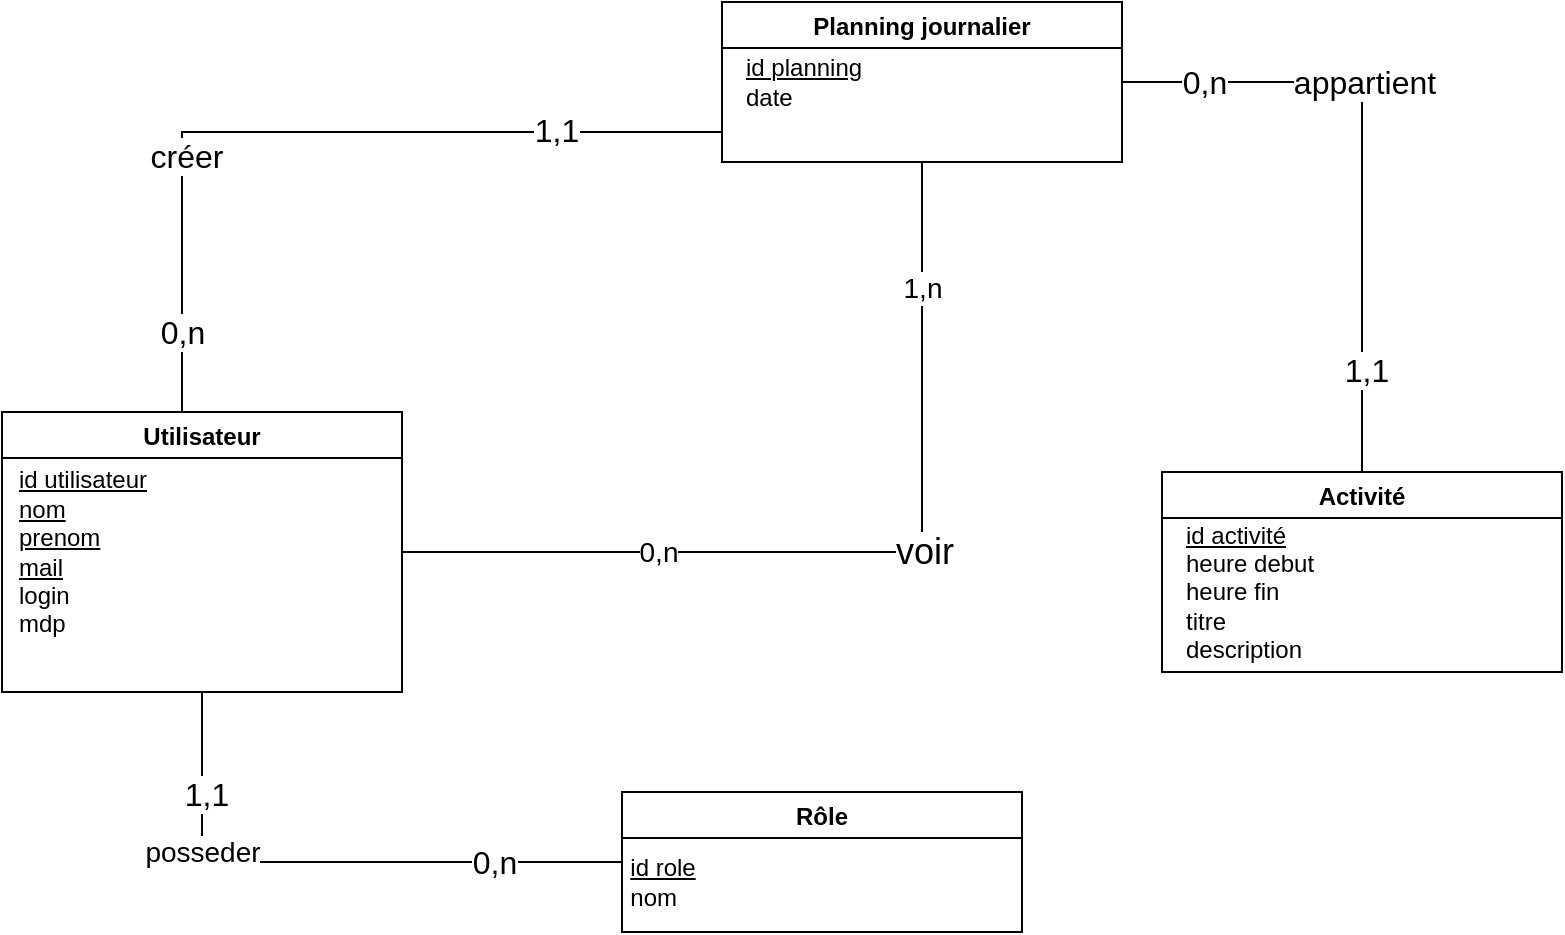<mxfile version="14.7.9" type="github"><diagram id="pjqXgjTGzw9NH5TTg9OR" name="Page-1"><mxGraphModel dx="1422" dy="798" grid="1" gridSize="10" guides="1" tooltips="1" connect="1" arrows="1" fold="1" page="1" pageScale="1" pageWidth="827" pageHeight="1169" math="0" shadow="0"><root><mxCell id="0"/><mxCell id="1" parent="0"/><mxCell id="dQ4abMcTLuTRxOWMhWyC-10" style="edgeStyle=orthogonalEdgeStyle;rounded=0;orthogonalLoop=1;jettySize=auto;html=1;endArrow=none;endFill=0;" edge="1" parent="1" source="dQ4abMcTLuTRxOWMhWyC-4"><mxGeometry relative="1" as="geometry"><mxPoint x="320" y="600" as="sourcePoint"/><mxPoint x="450" y="550" as="targetPoint"/><Array as="points"><mxPoint x="180" y="550"/></Array></mxGeometry></mxCell><mxCell id="dQ4abMcTLuTRxOWMhWyC-19" value="créer" style="edgeLabel;html=1;align=center;verticalAlign=middle;resizable=0;points=[];fontSize=16;" vertex="1" connectable="0" parent="dQ4abMcTLuTRxOWMhWyC-10"><mxGeometry x="-0.374" y="-2" relative="1" as="geometry"><mxPoint as="offset"/></mxGeometry></mxCell><mxCell id="dQ4abMcTLuTRxOWMhWyC-37" value="0,n" style="edgeLabel;html=1;align=center;verticalAlign=middle;resizable=0;points=[];fontSize=16;" vertex="1" connectable="0" parent="dQ4abMcTLuTRxOWMhWyC-10"><mxGeometry x="-0.805" relative="1" as="geometry"><mxPoint as="offset"/></mxGeometry></mxCell><mxCell id="dQ4abMcTLuTRxOWMhWyC-38" value="1,1" style="edgeLabel;html=1;align=center;verticalAlign=middle;resizable=0;points=[];fontSize=16;" vertex="1" connectable="0" parent="dQ4abMcTLuTRxOWMhWyC-10"><mxGeometry x="0.595" y="1" relative="1" as="geometry"><mxPoint as="offset"/></mxGeometry></mxCell><mxCell id="dQ4abMcTLuTRxOWMhWyC-18" style="edgeStyle=orthogonalEdgeStyle;rounded=0;orthogonalLoop=1;jettySize=auto;html=1;exitX=0.5;exitY=1;exitDx=0;exitDy=0;entryX=0;entryY=0.5;entryDx=0;entryDy=0;endArrow=none;endFill=0;" edge="1" parent="1" source="dQ4abMcTLuTRxOWMhWyC-4" target="dQ4abMcTLuTRxOWMhWyC-16"><mxGeometry relative="1" as="geometry"/></mxCell><mxCell id="dQ4abMcTLuTRxOWMhWyC-30" value="posseder" style="edgeLabel;html=1;align=center;verticalAlign=middle;resizable=0;points=[];fontSize=14;" vertex="1" connectable="0" parent="dQ4abMcTLuTRxOWMhWyC-18"><mxGeometry x="0.407" y="1" relative="1" as="geometry"><mxPoint x="-123" y="-4" as="offset"/></mxGeometry></mxCell><mxCell id="dQ4abMcTLuTRxOWMhWyC-35" value="0,n" style="edgeLabel;html=1;align=center;verticalAlign=middle;resizable=0;points=[];fontSize=16;" vertex="1" connectable="0" parent="dQ4abMcTLuTRxOWMhWyC-18"><mxGeometry x="0.564" relative="1" as="geometry"><mxPoint as="offset"/></mxGeometry></mxCell><mxCell id="dQ4abMcTLuTRxOWMhWyC-36" value="1,1" style="edgeLabel;html=1;align=center;verticalAlign=middle;resizable=0;points=[];fontSize=16;" vertex="1" connectable="0" parent="dQ4abMcTLuTRxOWMhWyC-18"><mxGeometry x="-0.657" y="2" relative="1" as="geometry"><mxPoint as="offset"/></mxGeometry></mxCell><mxCell id="dQ4abMcTLuTRxOWMhWyC-20" style="edgeStyle=orthogonalEdgeStyle;rounded=0;orthogonalLoop=1;jettySize=auto;html=1;exitX=1;exitY=0.5;exitDx=0;exitDy=0;entryX=0.5;entryY=1;entryDx=0;entryDy=0;endArrow=none;endFill=0;" edge="1" parent="1" source="dQ4abMcTLuTRxOWMhWyC-4" target="dQ4abMcTLuTRxOWMhWyC-8"><mxGeometry relative="1" as="geometry"/></mxCell><mxCell id="dQ4abMcTLuTRxOWMhWyC-21" value="voir" style="edgeLabel;html=1;align=center;verticalAlign=middle;resizable=0;points=[];fontSize=18;" vertex="1" connectable="0" parent="dQ4abMcTLuTRxOWMhWyC-20"><mxGeometry x="0.3" y="-1" relative="1" as="geometry"><mxPoint y="36" as="offset"/></mxGeometry></mxCell><mxCell id="dQ4abMcTLuTRxOWMhWyC-33" value="0,n" style="edgeLabel;html=1;align=center;verticalAlign=middle;resizable=0;points=[];fontSize=14;" vertex="1" connectable="0" parent="dQ4abMcTLuTRxOWMhWyC-20"><mxGeometry x="-0.44" relative="1" as="geometry"><mxPoint as="offset"/></mxGeometry></mxCell><mxCell id="dQ4abMcTLuTRxOWMhWyC-34" value="1,n" style="edgeLabel;html=1;align=center;verticalAlign=middle;resizable=0;points=[];fontSize=14;" vertex="1" connectable="0" parent="dQ4abMcTLuTRxOWMhWyC-20"><mxGeometry x="0.725" relative="1" as="geometry"><mxPoint as="offset"/></mxGeometry></mxCell><mxCell id="dQ4abMcTLuTRxOWMhWyC-4" value="Utilisateur" style="swimlane;" vertex="1" parent="1"><mxGeometry x="90" y="690" width="200" height="140" as="geometry"><mxRectangle x="310" y="610" width="130" height="23" as="alternateBounds"/></mxGeometry></mxCell><mxCell id="dQ4abMcTLuTRxOWMhWyC-13" value="&lt;div style=&quot;text-align: left&quot;&gt;&lt;span&gt;&lt;u&gt;id utilisateur&lt;/u&gt;&lt;/span&gt;&lt;/div&gt;&lt;div style=&quot;text-align: left&quot;&gt;&lt;span&gt;&lt;u&gt;nom&lt;/u&gt;&lt;/span&gt;&lt;/div&gt;&lt;div style=&quot;text-align: left&quot;&gt;&lt;span&gt;&lt;u&gt;prenom&lt;/u&gt;&lt;/span&gt;&lt;/div&gt;&lt;div style=&quot;text-align: left&quot;&gt;&lt;span&gt;&lt;u&gt;mail&lt;/u&gt;&lt;/span&gt;&lt;/div&gt;&lt;div style=&quot;text-align: left&quot;&gt;&lt;span&gt;login&lt;/span&gt;&lt;/div&gt;&lt;div style=&quot;text-align: left&quot;&gt;&lt;span&gt;mdp&lt;/span&gt;&lt;/div&gt;" style="text;html=1;align=center;verticalAlign=middle;resizable=0;points=[];autosize=1;strokeColor=none;" vertex="1" parent="dQ4abMcTLuTRxOWMhWyC-4"><mxGeometry y="25" width="80" height="90" as="geometry"/></mxCell><mxCell id="dQ4abMcTLuTRxOWMhWyC-7" value="Activité" style="swimlane;" vertex="1" parent="1"><mxGeometry x="670" y="720" width="200" height="100" as="geometry"/></mxCell><mxCell id="dQ4abMcTLuTRxOWMhWyC-15" value="&lt;u&gt;id activité&lt;/u&gt;&lt;br&gt;heure debut&lt;br&gt;heure fin&lt;br&gt;&lt;div&gt;&lt;span&gt;titre&lt;/span&gt;&lt;/div&gt;description" style="text;html=1;align=left;verticalAlign=middle;resizable=0;points=[];autosize=1;strokeColor=none;" vertex="1" parent="dQ4abMcTLuTRxOWMhWyC-7"><mxGeometry x="10" y="20" width="80" height="80" as="geometry"/></mxCell><mxCell id="dQ4abMcTLuTRxOWMhWyC-12" style="edgeStyle=orthogonalEdgeStyle;rounded=0;orthogonalLoop=1;jettySize=auto;html=1;exitX=1;exitY=0.5;exitDx=0;exitDy=0;entryX=0.5;entryY=0;entryDx=0;entryDy=0;endArrow=none;endFill=0;" edge="1" parent="1" source="dQ4abMcTLuTRxOWMhWyC-8" target="dQ4abMcTLuTRxOWMhWyC-7"><mxGeometry relative="1" as="geometry"/></mxCell><mxCell id="dQ4abMcTLuTRxOWMhWyC-31" value="appartient" style="edgeLabel;html=1;align=center;verticalAlign=middle;resizable=0;points=[];fontSize=16;" vertex="1" connectable="0" parent="dQ4abMcTLuTRxOWMhWyC-12"><mxGeometry x="-0.238" y="1" relative="1" as="geometry"><mxPoint as="offset"/></mxGeometry></mxCell><mxCell id="dQ4abMcTLuTRxOWMhWyC-39" value="0,n" style="edgeLabel;html=1;align=center;verticalAlign=middle;resizable=0;points=[];fontSize=16;" vertex="1" connectable="0" parent="dQ4abMcTLuTRxOWMhWyC-12"><mxGeometry x="-0.74" relative="1" as="geometry"><mxPoint as="offset"/></mxGeometry></mxCell><mxCell id="dQ4abMcTLuTRxOWMhWyC-40" value="1,1" style="edgeLabel;html=1;align=center;verticalAlign=middle;resizable=0;points=[];fontSize=16;" vertex="1" connectable="0" parent="dQ4abMcTLuTRxOWMhWyC-12"><mxGeometry x="0.676" y="2" relative="1" as="geometry"><mxPoint as="offset"/></mxGeometry></mxCell><mxCell id="dQ4abMcTLuTRxOWMhWyC-8" value="Planning journalier" style="swimlane;startSize=23;" vertex="1" parent="1"><mxGeometry x="450" y="485" width="200" height="80" as="geometry"/></mxCell><mxCell id="dQ4abMcTLuTRxOWMhWyC-14" value="&lt;u&gt;id planning&lt;/u&gt;&lt;br&gt;date" style="text;html=1;align=left;verticalAlign=middle;resizable=0;points=[];autosize=1;strokeColor=none;" vertex="1" parent="dQ4abMcTLuTRxOWMhWyC-8"><mxGeometry x="10" y="25" width="70" height="30" as="geometry"/></mxCell><mxCell id="dQ4abMcTLuTRxOWMhWyC-16" value="Rôle" style="swimlane;" vertex="1" parent="1"><mxGeometry x="400" y="880" width="200" height="70" as="geometry"/></mxCell><mxCell id="dQ4abMcTLuTRxOWMhWyC-17" value="&lt;div style=&quot;text-align: left&quot;&gt;&lt;span&gt;&lt;u&gt;id role&lt;/u&gt;&lt;/span&gt;&lt;/div&gt;&lt;div style=&quot;text-align: left&quot;&gt;nom&lt;/div&gt;" style="text;html=1;align=center;verticalAlign=middle;resizable=0;points=[];autosize=1;strokeColor=none;" vertex="1" parent="dQ4abMcTLuTRxOWMhWyC-16"><mxGeometry x="-5" y="30" width="50" height="30" as="geometry"/></mxCell></root></mxGraphModel></diagram></mxfile>